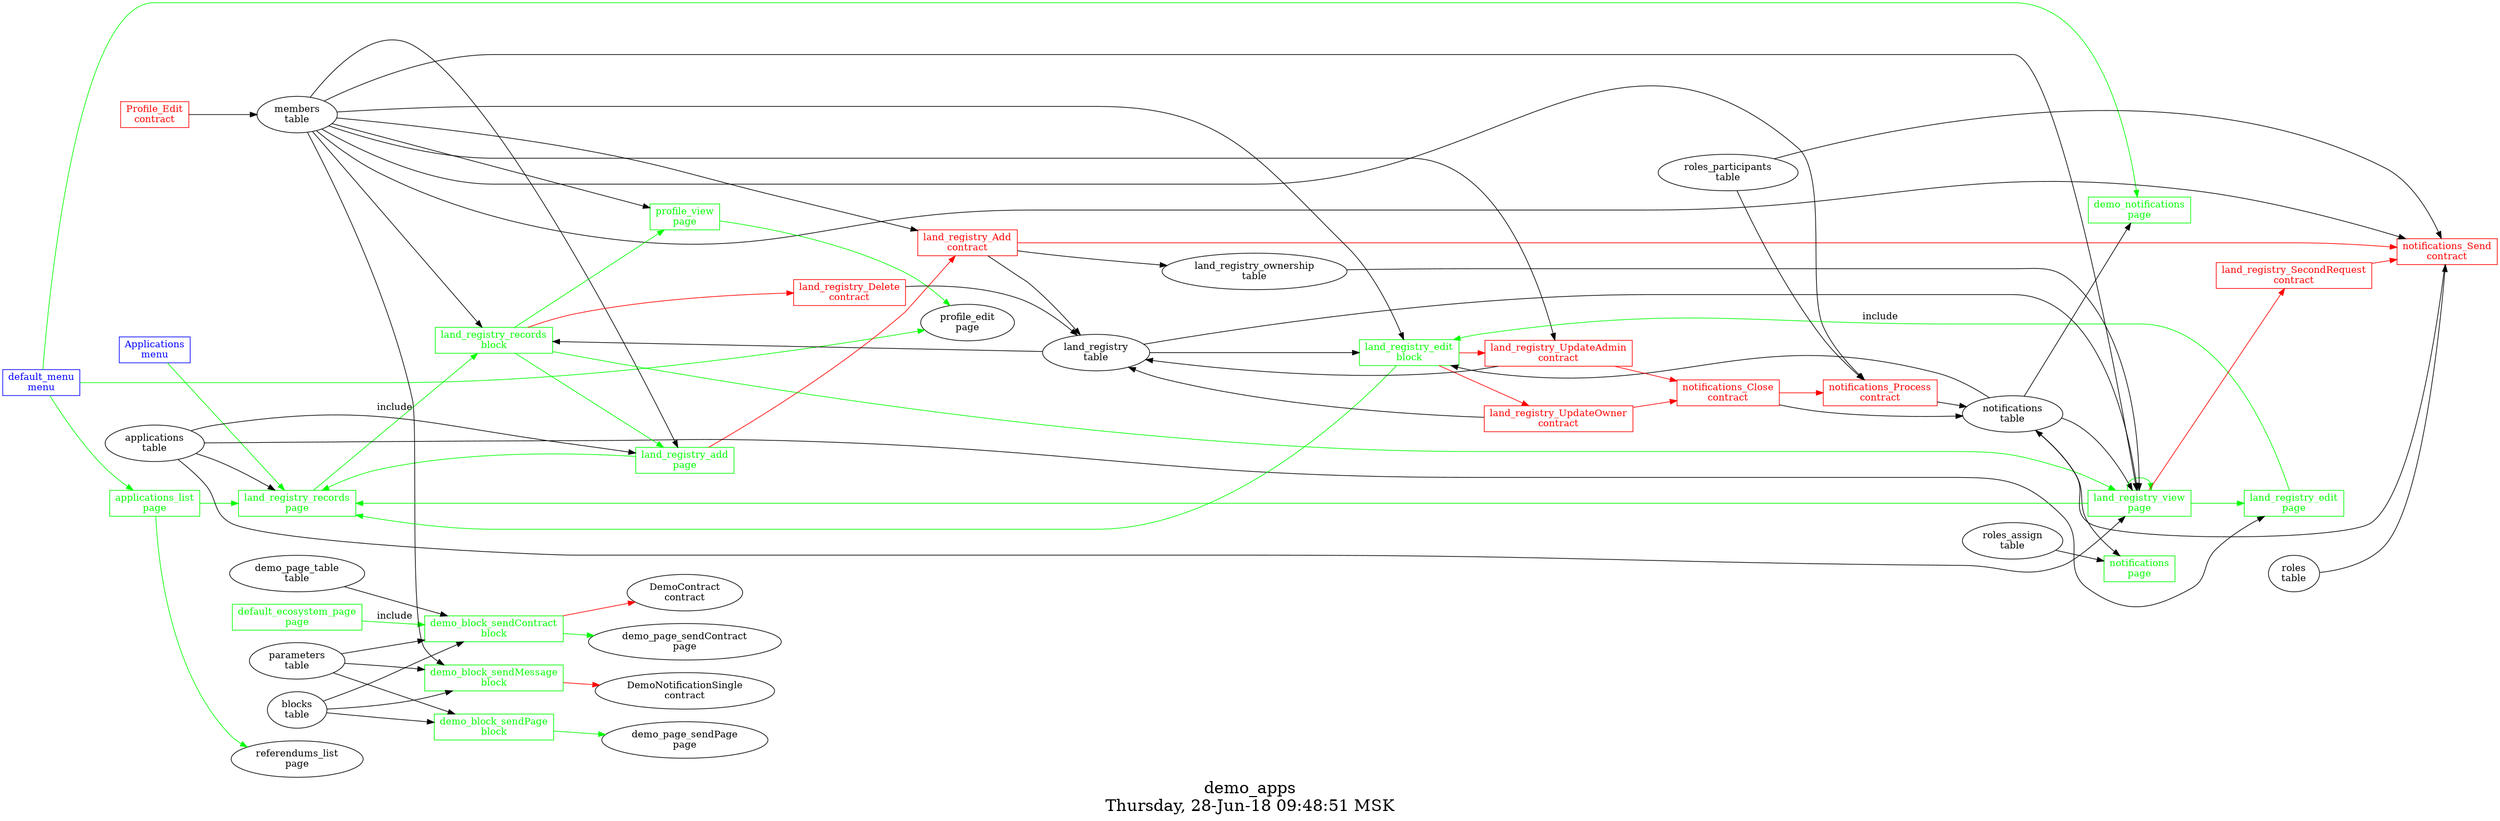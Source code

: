 digraph G {
graph [
  fontsize="24";
  label="demo_apps\nThursday, 28-Jun-18 09:48:51 MSK";
  nojustify=true;
  ordering=out;
  rankdir=LR;
  size="30";
];
"Applications\nmenu" -> "land_registry_records\npage"  [ color=green ]
"Applications\nmenu" [color=blue, fontcolor=blue, group=menus, shape=record];
"default_menu\nmenu" -> "demo_notifications\npage"  [ color=green ]
"default_menu\nmenu" -> "profile_edit\npage"  [ color=green ]
"default_menu\nmenu" -> "applications_list\npage"  [ color=green ]
"default_menu\nmenu" [color=blue, fontcolor=blue, group=menus, shape=record];
"applications_list\npage" -> "referendums_list\npage"  [ color=green ]
"applications_list\npage" -> "land_registry_records\npage"  [ color=green ]
"applications_list\npage" [color=green, fontcolor=green, group=pages, shape=record];
"default_ecosystem_page\npage" -> "demo_block_sendContract\nblock"  [ color=green, label=include ]
"default_ecosystem_page\npage" [color=green, fontcolor=green, group=pages, shape=record];
"notifications\ntable" -> "demo_notifications\npage"
"demo_notifications\npage" [color=green, fontcolor=green, group=pages, shape=record];
"land_registry_add\npage" -> "land_registry_Add\ncontract"  [ color=red ]
"applications\ntable" -> "land_registry_add\npage"
"members\ntable" -> "land_registry_add\npage"
"land_registry_add\npage" -> "land_registry_records\npage"  [ color=green ]
"land_registry_add\npage" [color=green, fontcolor=green, group=pages, shape=record];
"applications\ntable" -> "land_registry_edit\npage"
"land_registry_edit\npage" -> "land_registry_edit\nblock"  [ color=green, label=include ]
"land_registry_edit\npage" [color=green, fontcolor=green, group=pages, shape=record];
"applications\ntable" -> "land_registry_records\npage"
"land_registry_records\npage" -> "land_registry_records\nblock"  [ color=green, label=include ]
"land_registry_records\npage" [color=green, fontcolor=green, group=pages, shape=record];
"land_registry_view\npage" -> "land_registry_SecondRequest\ncontract"  [ color=red ]
"applications\ntable" -> "land_registry_view\npage"
"land_registry\ntable" -> "land_registry_view\npage"
"land_registry_ownership\ntable" -> "land_registry_view\npage"
"members\ntable" -> "land_registry_view\npage"
"notifications\ntable" -> "land_registry_view\npage"
"land_registry_view\npage" -> "land_registry_records\npage"  [ color=green ]
"land_registry_view\npage" -> "land_registry_view\npage"  [ color=green ]
"land_registry_view\npage" -> "land_registry_edit\npage"  [ color=green ]
"land_registry_view\npage" [color=green, fontcolor=green, group=pages, shape=record];
"notifications\ntable" -> "notifications\npage"
"roles_assign\ntable" -> "notifications\npage"
"notifications\npage" [color=green, fontcolor=green, group=pages, shape=record];
"members\ntable" -> "profile_view\npage"
"profile_view\npage" -> "profile_edit\npage"  [ color=green ]
"profile_view\npage" [color=green, fontcolor=green, group=pages, shape=record];
"demo_block_sendContract\nblock" -> "DemoContract\ncontract"  [ color=red ]
"parameters\ntable" -> "demo_block_sendContract\nblock"
"demo_page_table\ntable" -> "demo_block_sendContract\nblock"
"blocks\ntable" -> "demo_block_sendContract\nblock"
"demo_block_sendContract\nblock" -> "demo_page_sendContract\npage"  [ color=green ]
"demo_block_sendContract\nblock" [color=green, fontcolor=green, group=blocks, shape=record];
"demo_block_sendMessage\nblock" -> "DemoNotificationSingle\ncontract"  [ color=red ]
"parameters\ntable" -> "demo_block_sendMessage\nblock"
"members\ntable" -> "demo_block_sendMessage\nblock"
"blocks\ntable" -> "demo_block_sendMessage\nblock"
"demo_block_sendMessage\nblock" [color=green, fontcolor=green, group=blocks, shape=record];
"parameters\ntable" -> "demo_block_sendPage\nblock"
"blocks\ntable" -> "demo_block_sendPage\nblock"
"demo_block_sendPage\nblock" -> "demo_page_sendPage\npage"  [ color=green ]
"demo_block_sendPage\nblock" [color=green, fontcolor=green, group=blocks, shape=record];
"land_registry_edit\nblock" -> "land_registry_UpdateAdmin\ncontract"  [ color=red ]
"land_registry_edit\nblock" -> "land_registry_UpdateOwner\ncontract"  [ color=red ]
"notifications\ntable" -> "land_registry_edit\nblock"
"land_registry\ntable" -> "land_registry_edit\nblock"
"members\ntable" -> "land_registry_edit\nblock"
"land_registry_edit\nblock" -> "land_registry_records\npage"  [ color=green ]
"land_registry_edit\nblock" [color=green, fontcolor=green, group=blocks, shape=record];
"land_registry_records\nblock" -> "land_registry_Delete\ncontract"  [ color=red ]
"land_registry\ntable" -> "land_registry_records\nblock"
"members\ntable" -> "land_registry_records\nblock"
"land_registry_records\nblock" -> "profile_view\npage"  [ color=green ]
"land_registry_records\nblock" -> "land_registry_view\npage"  [ color=green ]
"land_registry_records\nblock" -> "land_registry_add\npage"  [ color=green ]
"land_registry_records\nblock" [color=green, fontcolor=green, group=blocks, shape=record];
"Profile_Edit\ncontract" -> "members\ntable"  [ color="" ]
"Profile_Edit\ncontract" [color=red, fontcolor=red, group=contracts, shape=record];
"land_registry_Add\ncontract" -> "notifications_Send\ncontract"  [ color=red ]
"land_registry_Add\ncontract" -> "land_registry\ntable"  [ color="" ]
"land_registry_Add\ncontract" -> "land_registry_ownership\ntable"  [ color="" ]
"members\ntable" -> "land_registry_Add\ncontract"
"land_registry_Add\ncontract" [color=red, fontcolor=red, group=contracts, shape=record];
"land_registry_Delete\ncontract" -> "land_registry\ntable"  [ color="" ]
"land_registry_Delete\ncontract" [color=red, fontcolor=red, group=contracts, shape=record];
"land_registry_SecondRequest\ncontract" -> "notifications_Send\ncontract"  [ color=red ]
"land_registry_SecondRequest\ncontract" [color=red, fontcolor=red, group=contracts, shape=record];
"land_registry_UpdateAdmin\ncontract" -> "notifications_Close\ncontract"  [ color=red ]
"land_registry_UpdateAdmin\ncontract" -> "land_registry\ntable"  [ color="" ]
"members\ntable" -> "land_registry_UpdateAdmin\ncontract"
"land_registry_UpdateAdmin\ncontract" [color=red, fontcolor=red, group=contracts, shape=record];
"land_registry_UpdateOwner\ncontract" -> "notifications_Close\ncontract"  [ color=red ]
"land_registry_UpdateOwner\ncontract" -> "land_registry\ntable"  [ color="" ]
"land_registry_UpdateOwner\ncontract" [color=red, fontcolor=red, group=contracts, shape=record];
"notifications_Close\ncontract" -> "notifications_Process\ncontract"  [ color=red ]
"notifications_Close\ncontract" -> "notifications\ntable"  [ color="" ]
"notifications_Close\ncontract" [color=red, fontcolor=red, group=contracts, shape=record];
"notifications_Process\ncontract" -> "notifications\ntable"  [ color="" ]
"roles_participants\ntable" -> "notifications_Process\ncontract"
"members\ntable" -> "notifications_Process\ncontract"
"notifications_Process\ncontract" [color=red, fontcolor=red, group=contracts, shape=record];
"notifications_Send\ncontract" -> "notifications\ntable"  [ color="" ]
"members\ntable" -> "notifications_Send\ncontract"
"roles\ntable" -> "notifications_Send\ncontract"
"roles_participants\ntable" -> "notifications_Send\ncontract"
"notifications_Send\ncontract" [color=red, fontcolor=red, group=contracts, shape=record];
"land_registry\ntable" [color="", fontcolor="", group=tables, shape=""];
"land_registry_ownership\ntable" [color="", fontcolor="", group=tables, shape=""];
}
